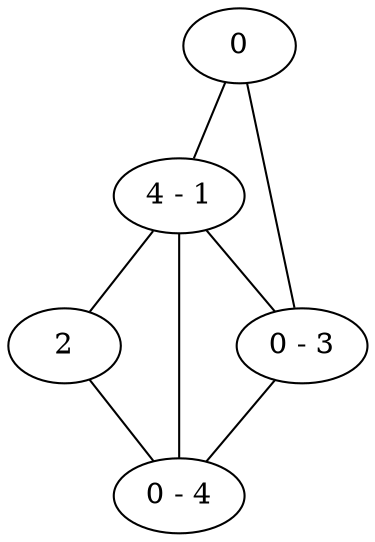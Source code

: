 graph new_graph {
	0;
	1[label="4 - 1"];
	2;
	3[label="0 - 3"];
	4[label="0 - 4"];
	0--1;
	0--3;
	1--2;
	1--3;
	1--4;
	2--4;
	3--4;
	}

